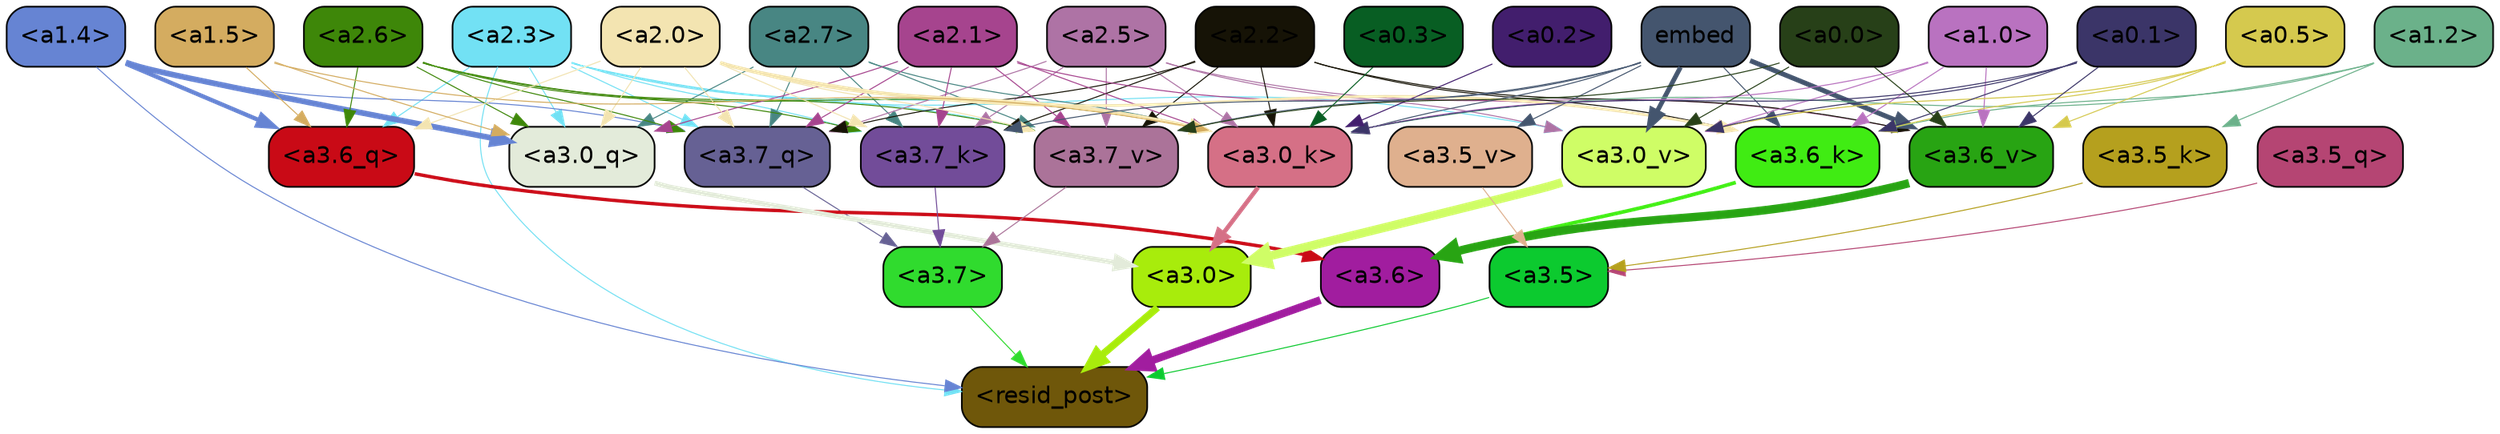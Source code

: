 strict digraph "" {
	graph [bgcolor=transparent,
		layout=dot,
		overlap=false,
		splines=true
	];
	"<a3.7>"	[color=black,
		fillcolor="#30db2e",
		fontname=Helvetica,
		shape=box,
		style="filled, rounded"];
	"<resid_post>"	[color=black,
		fillcolor="#6f570a",
		fontname=Helvetica,
		shape=box,
		style="filled, rounded"];
	"<a3.7>" -> "<resid_post>"	[color="#30db2e",
		penwidth=0.6];
	"<a3.6>"	[color=black,
		fillcolor="#a11d9f",
		fontname=Helvetica,
		shape=box,
		style="filled, rounded"];
	"<a3.6>" -> "<resid_post>"	[color="#a11d9f",
		penwidth=4.648244500160217];
	"<a3.5>"	[color=black,
		fillcolor="#0cca2f",
		fontname=Helvetica,
		shape=box,
		style="filled, rounded"];
	"<a3.5>" -> "<resid_post>"	[color="#0cca2f",
		penwidth=0.6];
	"<a3.0>"	[color=black,
		fillcolor="#a8ec0c",
		fontname=Helvetica,
		shape=box,
		style="filled, rounded"];
	"<a3.0>" -> "<resid_post>"	[color="#a8ec0c",
		penwidth=4.3288813829422];
	"<a2.3>"	[color=black,
		fillcolor="#72e1f4",
		fontname=Helvetica,
		shape=box,
		style="filled, rounded"];
	"<a2.3>" -> "<resid_post>"	[color="#72e1f4",
		penwidth=0.6];
	"<a3.7_q>"	[color=black,
		fillcolor="#666194",
		fontname=Helvetica,
		shape=box,
		style="filled, rounded"];
	"<a2.3>" -> "<a3.7_q>"	[color="#72e1f4",
		penwidth=0.6];
	"<a3.6_q>"	[color=black,
		fillcolor="#c90a16",
		fontname=Helvetica,
		shape=box,
		style="filled, rounded"];
	"<a2.3>" -> "<a3.6_q>"	[color="#72e1f4",
		penwidth=0.6];
	"<a3.0_q>"	[color=black,
		fillcolor="#e3ebda",
		fontname=Helvetica,
		shape=box,
		style="filled, rounded"];
	"<a2.3>" -> "<a3.0_q>"	[color="#72e1f4",
		penwidth=0.6];
	"<a3.7_k>"	[color=black,
		fillcolor="#724c99",
		fontname=Helvetica,
		shape=box,
		style="filled, rounded"];
	"<a2.3>" -> "<a3.7_k>"	[color="#72e1f4",
		penwidth=0.6];
	"<a3.0_k>"	[color=black,
		fillcolor="#d57086",
		fontname=Helvetica,
		shape=box,
		style="filled, rounded"];
	"<a2.3>" -> "<a3.0_k>"	[color="#72e1f4",
		penwidth=0.6];
	"<a3.7_v>"	[color=black,
		fillcolor="#ab7399",
		fontname=Helvetica,
		shape=box,
		style="filled, rounded"];
	"<a2.3>" -> "<a3.7_v>"	[color="#72e1f4",
		penwidth=0.6];
	"<a3.0_v>"	[color=black,
		fillcolor="#cffd66",
		fontname=Helvetica,
		shape=box,
		style="filled, rounded"];
	"<a2.3>" -> "<a3.0_v>"	[color="#72e1f4",
		penwidth=0.6];
	"<a1.4>"	[color=black,
		fillcolor="#6684d3",
		fontname=Helvetica,
		shape=box,
		style="filled, rounded"];
	"<a1.4>" -> "<resid_post>"	[color="#6684d3",
		penwidth=0.6];
	"<a1.4>" -> "<a3.7_q>"	[color="#6684d3",
		penwidth=0.6];
	"<a1.4>" -> "<a3.6_q>"	[color="#6684d3",
		penwidth=2.5397292599081993];
	"<a1.4>" -> "<a3.0_q>"	[color="#6684d3",
		penwidth=3.3985572457313538];
	"<a3.7_q>" -> "<a3.7>"	[color="#666194",
		penwidth=0.6];
	"<a3.6_q>" -> "<a3.6>"	[color="#c90a16",
		penwidth=2.03758105635643];
	"<a3.5_q>"	[color=black,
		fillcolor="#b54573",
		fontname=Helvetica,
		shape=box,
		style="filled, rounded"];
	"<a3.5_q>" -> "<a3.5>"	[color="#b54573",
		penwidth=0.6];
	"<a3.0_q>" -> "<a3.0>"	[color="#e3ebda",
		penwidth=2.8638100624084473];
	"<a3.7_k>" -> "<a3.7>"	[color="#724c99",
		penwidth=0.6];
	"<a3.6_k>"	[color=black,
		fillcolor="#40ec13",
		fontname=Helvetica,
		shape=box,
		style="filled, rounded"];
	"<a3.6_k>" -> "<a3.6>"	[color="#40ec13",
		penwidth=2.174198240041733];
	"<a3.5_k>"	[color=black,
		fillcolor="#b5a01e",
		fontname=Helvetica,
		shape=box,
		style="filled, rounded"];
	"<a3.5_k>" -> "<a3.5>"	[color="#b5a01e",
		penwidth=0.6];
	"<a3.0_k>" -> "<a3.0>"	[color="#d57086",
		penwidth=2.6274144649505615];
	"<a3.7_v>" -> "<a3.7>"	[color="#ab7399",
		penwidth=0.6];
	"<a3.6_v>"	[color=black,
		fillcolor="#28a413",
		fontname=Helvetica,
		shape=box,
		style="filled, rounded"];
	"<a3.6_v>" -> "<a3.6>"	[color="#28a413",
		penwidth=5.002329230308533];
	"<a3.5_v>"	[color=black,
		fillcolor="#dfb08e",
		fontname=Helvetica,
		shape=box,
		style="filled, rounded"];
	"<a3.5_v>" -> "<a3.5>"	[color="#dfb08e",
		penwidth=0.6];
	"<a3.0_v>" -> "<a3.0>"	[color="#cffd66",
		penwidth=5.188832879066467];
	"<a2.7>"	[color=black,
		fillcolor="#488683",
		fontname=Helvetica,
		shape=box,
		style="filled, rounded"];
	"<a2.7>" -> "<a3.7_q>"	[color="#488683",
		penwidth=0.6];
	"<a2.7>" -> "<a3.0_q>"	[color="#488683",
		penwidth=0.6];
	"<a2.7>" -> "<a3.7_k>"	[color="#488683",
		penwidth=0.6];
	"<a2.7>" -> "<a3.0_k>"	[color="#488683",
		penwidth=0.6];
	"<a2.7>" -> "<a3.7_v>"	[color="#488683",
		penwidth=0.6];
	"<a2.6>"	[color=black,
		fillcolor="#3e8709",
		fontname=Helvetica,
		shape=box,
		style="filled, rounded"];
	"<a2.6>" -> "<a3.7_q>"	[color="#3e8709",
		penwidth=0.6];
	"<a2.6>" -> "<a3.6_q>"	[color="#3e8709",
		penwidth=0.6];
	"<a2.6>" -> "<a3.0_q>"	[color="#3e8709",
		penwidth=0.6];
	"<a2.6>" -> "<a3.7_k>"	[color="#3e8709",
		penwidth=0.6];
	"<a2.6>" -> "<a3.0_k>"	[color="#3e8709",
		penwidth=0.6];
	"<a2.6>" -> "<a3.7_v>"	[color="#3e8709",
		penwidth=0.6];
	"<a2.5>"	[color=black,
		fillcolor="#ae73a5",
		fontname=Helvetica,
		shape=box,
		style="filled, rounded"];
	"<a2.5>" -> "<a3.7_q>"	[color="#ae73a5",
		penwidth=0.6];
	"<a2.5>" -> "<a3.7_k>"	[color="#ae73a5",
		penwidth=0.6];
	"<a2.5>" -> "<a3.0_k>"	[color="#ae73a5",
		penwidth=0.6];
	"<a2.5>" -> "<a3.7_v>"	[color="#ae73a5",
		penwidth=0.6];
	"<a2.5>" -> "<a3.6_v>"	[color="#ae73a5",
		penwidth=0.6];
	"<a2.5>" -> "<a3.0_v>"	[color="#ae73a5",
		penwidth=0.6];
	"<a2.2>"	[color=black,
		fillcolor="#161306",
		fontname=Helvetica,
		shape=box,
		style="filled, rounded"];
	"<a2.2>" -> "<a3.7_q>"	[color="#161306",
		penwidth=0.6];
	"<a2.2>" -> "<a3.7_k>"	[color="#161306",
		penwidth=0.6];
	"<a2.2>" -> "<a3.6_k>"	[color="#161306",
		penwidth=0.6];
	"<a2.2>" -> "<a3.0_k>"	[color="#161306",
		penwidth=0.6];
	"<a2.2>" -> "<a3.7_v>"	[color="#161306",
		penwidth=0.6];
	"<a2.2>" -> "<a3.6_v>"	[color="#161306",
		penwidth=0.6];
	"<a2.1>"	[color=black,
		fillcolor="#a6448e",
		fontname=Helvetica,
		shape=box,
		style="filled, rounded"];
	"<a2.1>" -> "<a3.7_q>"	[color="#a6448e",
		penwidth=0.6];
	"<a2.1>" -> "<a3.0_q>"	[color="#a6448e",
		penwidth=0.6];
	"<a2.1>" -> "<a3.7_k>"	[color="#a6448e",
		penwidth=0.6];
	"<a2.1>" -> "<a3.6_k>"	[color="#a6448e",
		penwidth=0.6];
	"<a2.1>" -> "<a3.0_k>"	[color="#a6448e",
		penwidth=0.6];
	"<a2.1>" -> "<a3.7_v>"	[color="#a6448e",
		penwidth=0.6];
	"<a2.0>"	[color=black,
		fillcolor="#f3e4b1",
		fontname=Helvetica,
		shape=box,
		style="filled, rounded"];
	"<a2.0>" -> "<a3.7_q>"	[color="#f3e4b1",
		penwidth=0.6];
	"<a2.0>" -> "<a3.6_q>"	[color="#f3e4b1",
		penwidth=0.6];
	"<a2.0>" -> "<a3.0_q>"	[color="#f3e4b1",
		penwidth=0.6];
	"<a2.0>" -> "<a3.7_k>"	[color="#f3e4b1",
		penwidth=0.6];
	"<a2.0>" -> "<a3.6_k>"	[color="#f3e4b1",
		penwidth=1.5717863738536835];
	"<a2.0>" -> "<a3.0_k>"	[color="#f3e4b1",
		penwidth=2.205150544643402];
	"<a2.0>" -> "<a3.7_v>"	[color="#f3e4b1",
		penwidth=0.6];
	"<a1.5>"	[color=black,
		fillcolor="#d4ac60",
		fontname=Helvetica,
		shape=box,
		style="filled, rounded"];
	"<a1.5>" -> "<a3.6_q>"	[color="#d4ac60",
		penwidth=0.6];
	"<a1.5>" -> "<a3.0_q>"	[color="#d4ac60",
		penwidth=0.6];
	"<a1.5>" -> "<a3.0_k>"	[color="#d4ac60",
		penwidth=0.6];
	embed	[color=black,
		fillcolor="#44556e",
		fontname=Helvetica,
		shape=box,
		style="filled, rounded"];
	embed -> "<a3.7_k>"	[color="#44556e",
		penwidth=0.6];
	embed -> "<a3.6_k>"	[color="#44556e",
		penwidth=0.6];
	embed -> "<a3.0_k>"	[color="#44556e",
		penwidth=0.6];
	embed -> "<a3.7_v>"	[color="#44556e",
		penwidth=0.6];
	embed -> "<a3.6_v>"	[color="#44556e",
		penwidth=2.882729172706604];
	embed -> "<a3.5_v>"	[color="#44556e",
		penwidth=0.6];
	embed -> "<a3.0_v>"	[color="#44556e",
		penwidth=2.812090039253235];
	"<a1.2>"	[color=black,
		fillcolor="#6bb18a",
		fontname=Helvetica,
		shape=box,
		style="filled, rounded"];
	"<a1.2>" -> "<a3.6_k>"	[color="#6bb18a",
		penwidth=0.6];
	"<a1.2>" -> "<a3.5_k>"	[color="#6bb18a",
		penwidth=0.6];
	"<a1.2>" -> "<a3.0_k>"	[color="#6bb18a",
		penwidth=0.6];
	"<a1.0>"	[color=black,
		fillcolor="#b972c0",
		fontname=Helvetica,
		shape=box,
		style="filled, rounded"];
	"<a1.0>" -> "<a3.6_k>"	[color="#b972c0",
		penwidth=0.6];
	"<a1.0>" -> "<a3.0_k>"	[color="#b972c0",
		penwidth=0.6];
	"<a1.0>" -> "<a3.6_v>"	[color="#b972c0",
		penwidth=0.6];
	"<a1.0>" -> "<a3.0_v>"	[color="#b972c0",
		penwidth=0.6];
	"<a0.5>"	[color=black,
		fillcolor="#d5c94e",
		fontname=Helvetica,
		shape=box,
		style="filled, rounded"];
	"<a0.5>" -> "<a3.6_k>"	[color="#d5c94e",
		penwidth=0.6];
	"<a0.5>" -> "<a3.6_v>"	[color="#d5c94e",
		penwidth=0.6];
	"<a0.5>" -> "<a3.0_v>"	[color="#d5c94e",
		penwidth=0.6281400918960571];
	"<a0.1>"	[color=black,
		fillcolor="#3b3568",
		fontname=Helvetica,
		shape=box,
		style="filled, rounded"];
	"<a0.1>" -> "<a3.6_k>"	[color="#3b3568",
		penwidth=0.6];
	"<a0.1>" -> "<a3.0_k>"	[color="#3b3568",
		penwidth=0.6];
	"<a0.1>" -> "<a3.6_v>"	[color="#3b3568",
		penwidth=0.6];
	"<a0.1>" -> "<a3.0_v>"	[color="#3b3568",
		penwidth=0.6];
	"<a0.3>"	[color=black,
		fillcolor="#085e23",
		fontname=Helvetica,
		shape=box,
		style="filled, rounded"];
	"<a0.3>" -> "<a3.0_k>"	[color="#085e23",
		penwidth=0.6];
	"<a0.2>"	[color=black,
		fillcolor="#421e6d",
		fontname=Helvetica,
		shape=box,
		style="filled, rounded"];
	"<a0.2>" -> "<a3.0_k>"	[color="#421e6d",
		penwidth=0.6];
	"<a0.0>"	[color=black,
		fillcolor="#274018",
		fontname=Helvetica,
		shape=box,
		style="filled, rounded"];
	"<a0.0>" -> "<a3.7_v>"	[color="#274018",
		penwidth=0.6];
	"<a0.0>" -> "<a3.6_v>"	[color="#274018",
		penwidth=0.6];
	"<a0.0>" -> "<a3.0_v>"	[color="#274018",
		penwidth=0.6];
}
